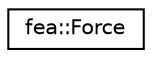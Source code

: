 digraph "Graphical Class Hierarchy"
{
  edge [fontname="Helvetica",fontsize="10",labelfontname="Helvetica",labelfontsize="10"];
  node [fontname="Helvetica",fontsize="10",shape=record];
  rankdir="LR";
  Node1 [label="fea::Force",height=0.2,width=0.4,color="black", fillcolor="white", style="filled",URL="$structfea_1_1_force.html",tooltip="A nodal force to enforce. "];
}
